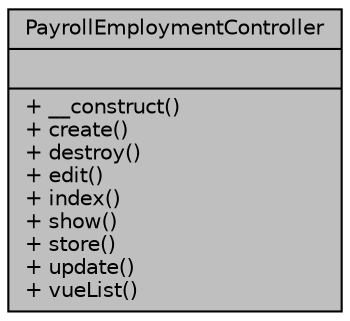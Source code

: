 digraph "PayrollEmploymentController"
{
 // LATEX_PDF_SIZE
  bgcolor="transparent";
  edge [fontname="Helvetica",fontsize="10",labelfontname="Helvetica",labelfontsize="10"];
  node [fontname="Helvetica",fontsize="10",shape=record];
  Node1 [label="{PayrollEmploymentController\n||+ __construct()\l+ create()\l+ destroy()\l+ edit()\l+ index()\l+ show()\l+ store()\l+ update()\l+ vueList()\l}",height=0.2,width=0.4,color="black", fillcolor="grey75", style="filled", fontcolor="black",tooltip="Controlador de datos laborales."];
}
